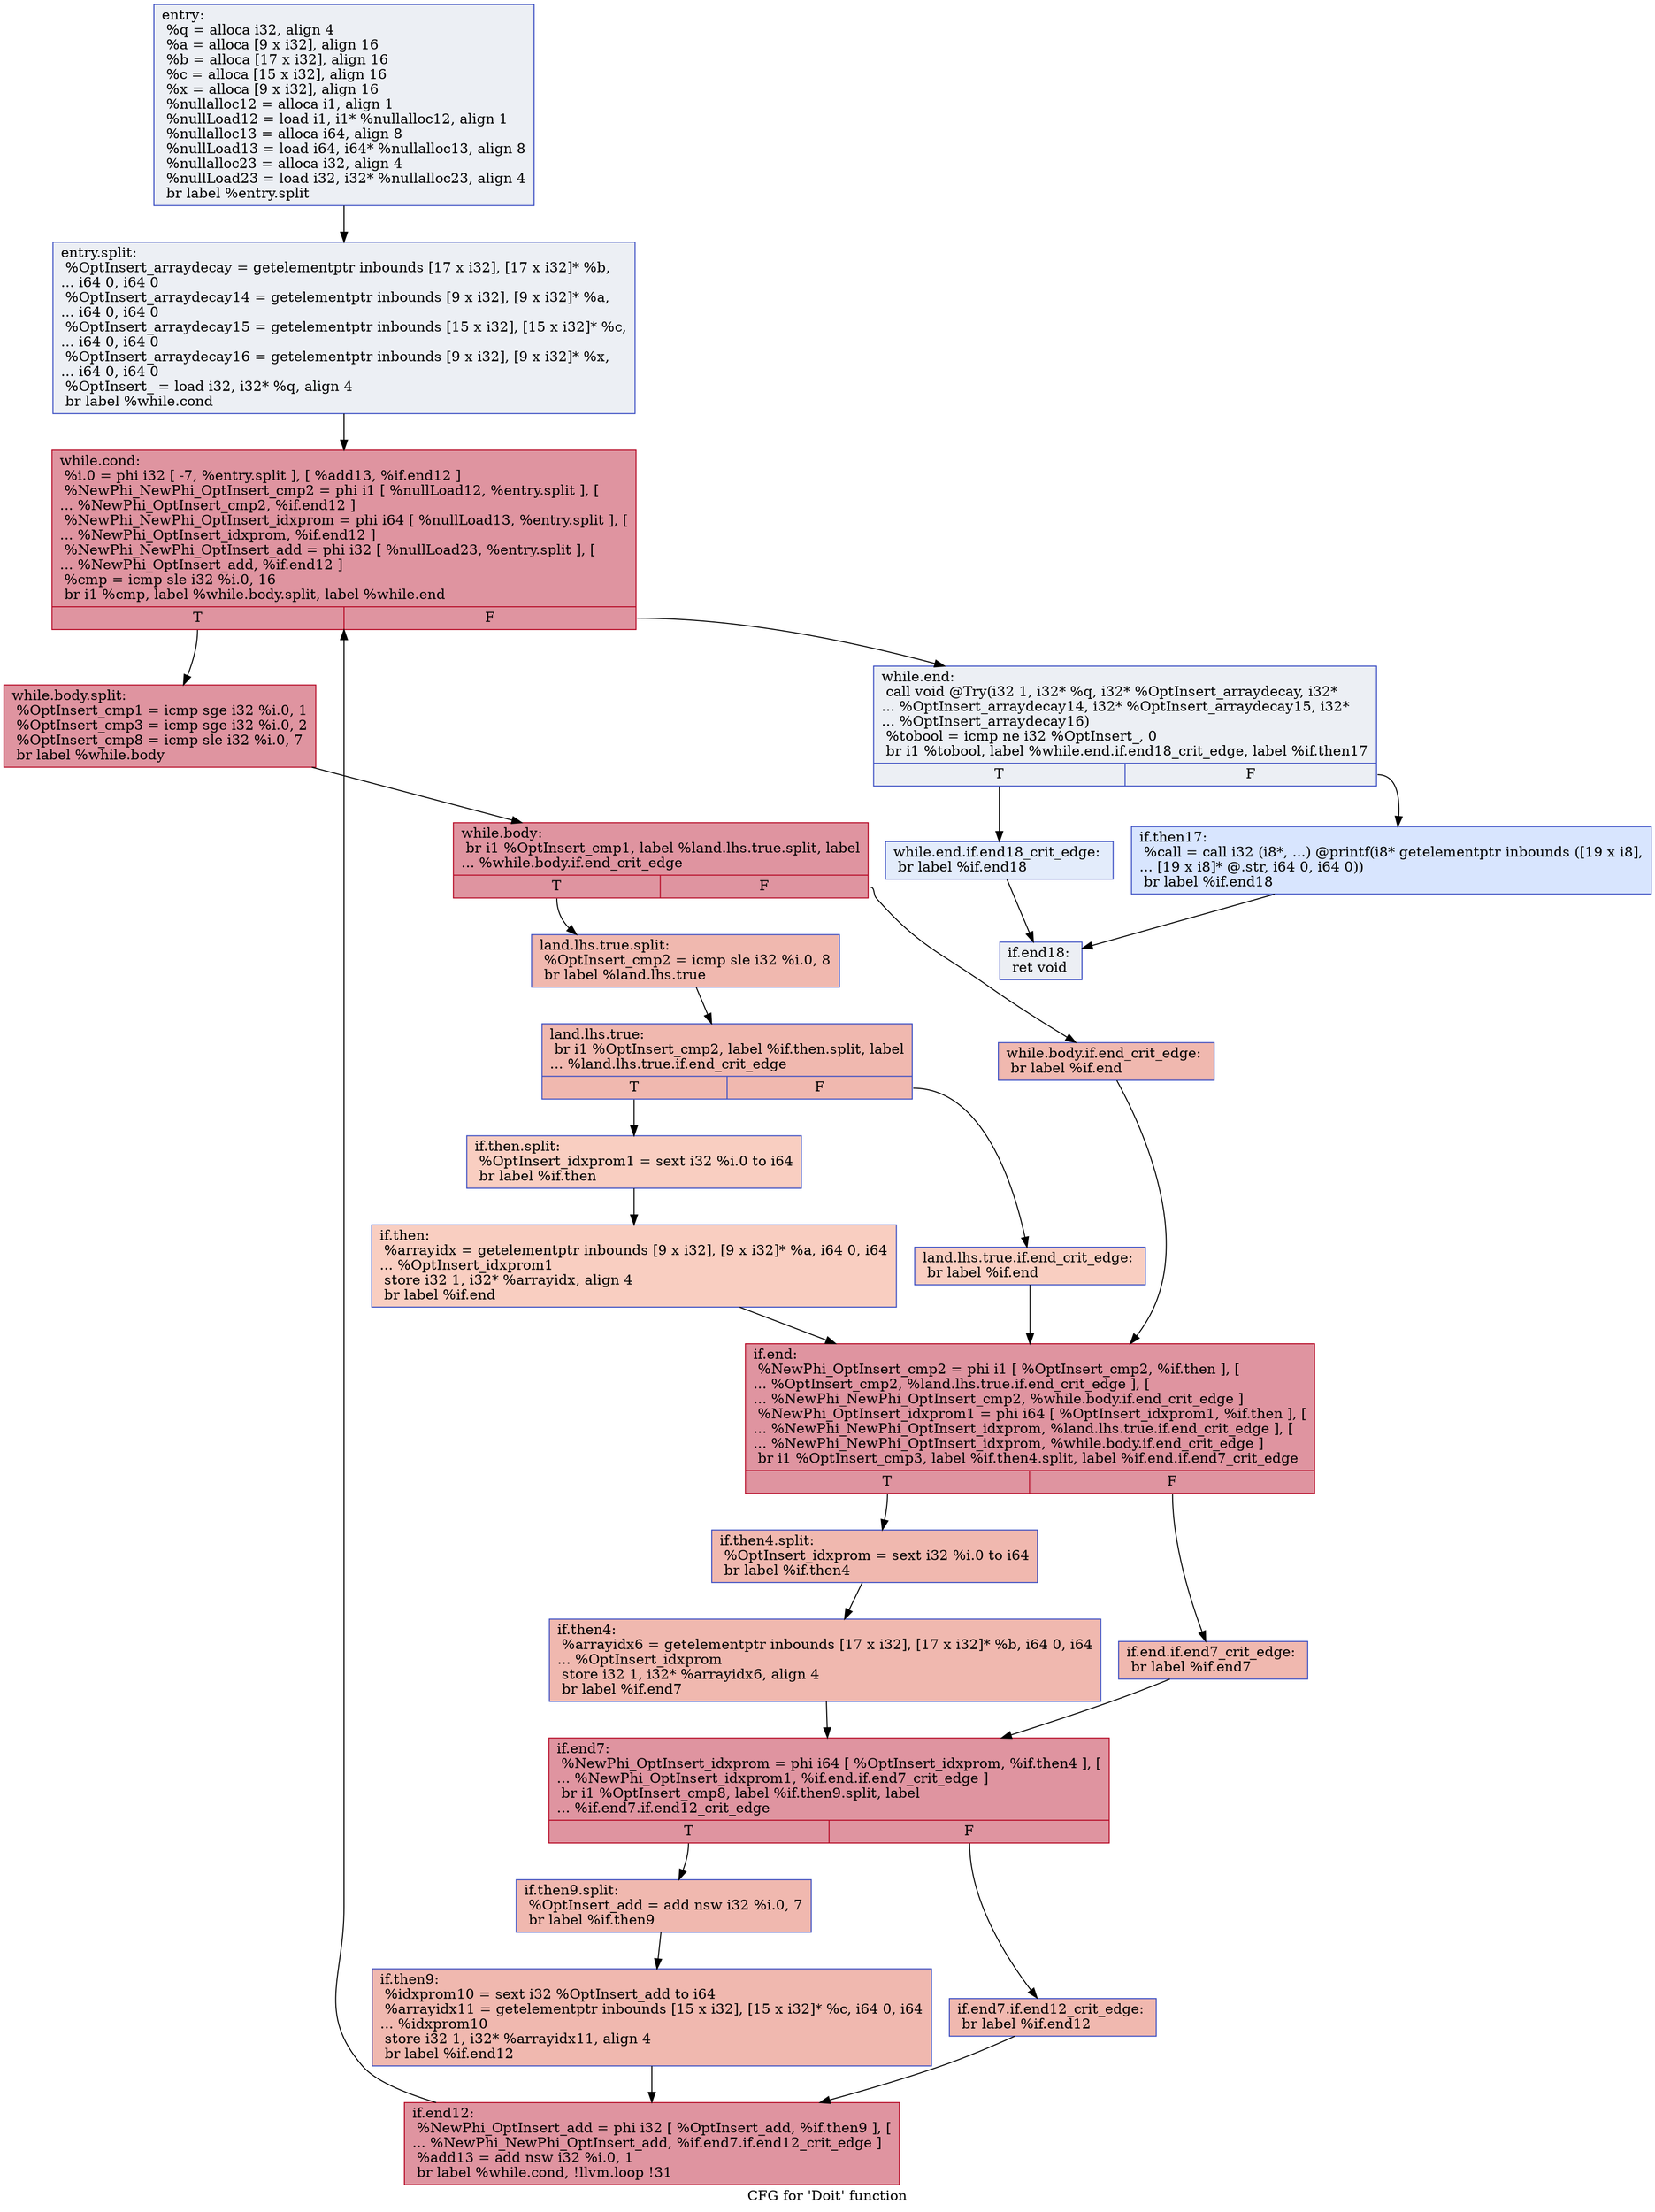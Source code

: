 digraph "CFG for 'Doit' function" {
	label="CFG for 'Doit' function";

	Node0x55c92b7ec7b0 [shape=record,color="#3d50c3ff", style=filled, fillcolor="#d4dbe670",label="{entry:\l  %q = alloca i32, align 4\l  %a = alloca [9 x i32], align 16\l  %b = alloca [17 x i32], align 16\l  %c = alloca [15 x i32], align 16\l  %x = alloca [9 x i32], align 16\l  %nullalloc12 = alloca i1, align 1\l  %nullLoad12 = load i1, i1* %nullalloc12, align 1\l  %nullalloc13 = alloca i64, align 8\l  %nullLoad13 = load i64, i64* %nullalloc13, align 8\l  %nullalloc23 = alloca i32, align 4\l  %nullLoad23 = load i32, i32* %nullalloc23, align 4\l  br label %entry.split\l}"];
	Node0x55c92b7ec7b0 -> Node0x55c92b7ee9b0;
	Node0x55c92b7ee9b0 [shape=record,color="#3d50c3ff", style=filled, fillcolor="#d4dbe670",label="{entry.split:                                      \l  %OptInsert_arraydecay = getelementptr inbounds [17 x i32], [17 x i32]* %b,\l... i64 0, i64 0\l  %OptInsert_arraydecay14 = getelementptr inbounds [9 x i32], [9 x i32]* %a,\l... i64 0, i64 0\l  %OptInsert_arraydecay15 = getelementptr inbounds [15 x i32], [15 x i32]* %c,\l... i64 0, i64 0\l  %OptInsert_arraydecay16 = getelementptr inbounds [9 x i32], [9 x i32]* %x,\l... i64 0, i64 0\l  %OptInsert_ = load i32, i32* %q, align 4\l  br label %while.cond\l}"];
	Node0x55c92b7ee9b0 -> Node0x55c92b7eea00;
	Node0x55c92b7eea00 [shape=record,color="#b70d28ff", style=filled, fillcolor="#b70d2870",label="{while.cond:                                       \l  %i.0 = phi i32 [ -7, %entry.split ], [ %add13, %if.end12 ]\l  %NewPhi_NewPhi_OptInsert_cmp2 = phi i1 [ %nullLoad12, %entry.split ], [\l... %NewPhi_OptInsert_cmp2, %if.end12 ]\l  %NewPhi_NewPhi_OptInsert_idxprom = phi i64 [ %nullLoad13, %entry.split ], [\l... %NewPhi_OptInsert_idxprom, %if.end12 ]\l  %NewPhi_NewPhi_OptInsert_add = phi i32 [ %nullLoad23, %entry.split ], [\l... %NewPhi_OptInsert_add, %if.end12 ]\l  %cmp = icmp sle i32 %i.0, 16\l  br i1 %cmp, label %while.body.split, label %while.end\l|{<s0>T|<s1>F}}"];
	Node0x55c92b7eea00:s0 -> Node0x55c92b7eea50;
	Node0x55c92b7eea00:s1 -> Node0x55c92b7eefa0;
	Node0x55c92b7eea50 [shape=record,color="#b70d28ff", style=filled, fillcolor="#b70d2870",label="{while.body.split:                                 \l  %OptInsert_cmp1 = icmp sge i32 %i.0, 1\l  %OptInsert_cmp3 = icmp sge i32 %i.0, 2\l  %OptInsert_cmp8 = icmp sle i32 %i.0, 7\l  br label %while.body\l}"];
	Node0x55c92b7eea50 -> Node0x55c92b7eeaa0;
	Node0x55c92b7eeaa0 [shape=record,color="#b70d28ff", style=filled, fillcolor="#b70d2870",label="{while.body:                                       \l  br i1 %OptInsert_cmp1, label %land.lhs.true.split, label\l... %while.body.if.end_crit_edge\l|{<s0>T|<s1>F}}"];
	Node0x55c92b7eeaa0:s0 -> Node0x55c92b7eeb40;
	Node0x55c92b7eeaa0:s1 -> Node0x55c92b7eeaf0;
	Node0x55c92b7eeaf0 [shape=record,color="#3d50c3ff", style=filled, fillcolor="#dc5d4a70",label="{while.body.if.end_crit_edge:                      \l  br label %if.end\l}"];
	Node0x55c92b7eeaf0 -> Node0x55c92b7eecd0;
	Node0x55c92b7eeb40 [shape=record,color="#3d50c3ff", style=filled, fillcolor="#dc5d4a70",label="{land.lhs.true.split:                              \l  %OptInsert_cmp2 = icmp sle i32 %i.0, 8\l  br label %land.lhs.true\l}"];
	Node0x55c92b7eeb40 -> Node0x55c92b7eeb90;
	Node0x55c92b7eeb90 [shape=record,color="#3d50c3ff", style=filled, fillcolor="#dc5d4a70",label="{land.lhs.true:                                    \l  br i1 %OptInsert_cmp2, label %if.then.split, label\l... %land.lhs.true.if.end_crit_edge\l|{<s0>T|<s1>F}}"];
	Node0x55c92b7eeb90:s0 -> Node0x55c92b7eec30;
	Node0x55c92b7eeb90:s1 -> Node0x55c92b7eebe0;
	Node0x55c92b7eebe0 [shape=record,color="#3d50c3ff", style=filled, fillcolor="#f2907270",label="{land.lhs.true.if.end_crit_edge:                   \l  br label %if.end\l}"];
	Node0x55c92b7eebe0 -> Node0x55c92b7eecd0;
	Node0x55c92b7eec30 [shape=record,color="#3d50c3ff", style=filled, fillcolor="#f2907270",label="{if.then.split:                                    \l  %OptInsert_idxprom1 = sext i32 %i.0 to i64\l  br label %if.then\l}"];
	Node0x55c92b7eec30 -> Node0x55c92b7eec80;
	Node0x55c92b7eec80 [shape=record,color="#3d50c3ff", style=filled, fillcolor="#f2907270",label="{if.then:                                          \l  %arrayidx = getelementptr inbounds [9 x i32], [9 x i32]* %a, i64 0, i64\l... %OptInsert_idxprom1\l  store i32 1, i32* %arrayidx, align 4\l  br label %if.end\l}"];
	Node0x55c92b7eec80 -> Node0x55c92b7eecd0;
	Node0x55c92b7eecd0 [shape=record,color="#b70d28ff", style=filled, fillcolor="#b70d2870",label="{if.end:                                           \l  %NewPhi_OptInsert_cmp2 = phi i1 [ %OptInsert_cmp2, %if.then ], [\l... %OptInsert_cmp2, %land.lhs.true.if.end_crit_edge ], [\l... %NewPhi_NewPhi_OptInsert_cmp2, %while.body.if.end_crit_edge ]\l  %NewPhi_OptInsert_idxprom1 = phi i64 [ %OptInsert_idxprom1, %if.then ], [\l... %NewPhi_NewPhi_OptInsert_idxprom, %land.lhs.true.if.end_crit_edge ], [\l... %NewPhi_NewPhi_OptInsert_idxprom, %while.body.if.end_crit_edge ]\l  br i1 %OptInsert_cmp3, label %if.then4.split, label %if.end.if.end7_crit_edge\l|{<s0>T|<s1>F}}"];
	Node0x55c92b7eecd0:s0 -> Node0x55c92b7eed70;
	Node0x55c92b7eecd0:s1 -> Node0x55c92b7eed20;
	Node0x55c92b7eed20 [shape=record,color="#3d50c3ff", style=filled, fillcolor="#dc5d4a70",label="{if.end.if.end7_crit_edge:                         \l  br label %if.end7\l}"];
	Node0x55c92b7eed20 -> Node0x55c92b7eee10;
	Node0x55c92b7eed70 [shape=record,color="#3d50c3ff", style=filled, fillcolor="#dc5d4a70",label="{if.then4.split:                                   \l  %OptInsert_idxprom = sext i32 %i.0 to i64\l  br label %if.then4\l}"];
	Node0x55c92b7eed70 -> Node0x55c92b7eedc0;
	Node0x55c92b7eedc0 [shape=record,color="#3d50c3ff", style=filled, fillcolor="#dc5d4a70",label="{if.then4:                                         \l  %arrayidx6 = getelementptr inbounds [17 x i32], [17 x i32]* %b, i64 0, i64\l... %OptInsert_idxprom\l  store i32 1, i32* %arrayidx6, align 4\l  br label %if.end7\l}"];
	Node0x55c92b7eedc0 -> Node0x55c92b7eee10;
	Node0x55c92b7eee10 [shape=record,color="#b70d28ff", style=filled, fillcolor="#b70d2870",label="{if.end7:                                          \l  %NewPhi_OptInsert_idxprom = phi i64 [ %OptInsert_idxprom, %if.then4 ], [\l... %NewPhi_OptInsert_idxprom1, %if.end.if.end7_crit_edge ]\l  br i1 %OptInsert_cmp8, label %if.then9.split, label\l... %if.end7.if.end12_crit_edge\l|{<s0>T|<s1>F}}"];
	Node0x55c92b7eee10:s0 -> Node0x55c92b7eeeb0;
	Node0x55c92b7eee10:s1 -> Node0x55c92b7eee60;
	Node0x55c92b7eee60 [shape=record,color="#3d50c3ff", style=filled, fillcolor="#dc5d4a70",label="{if.end7.if.end12_crit_edge:                       \l  br label %if.end12\l}"];
	Node0x55c92b7eee60 -> Node0x55c92b7eef50;
	Node0x55c92b7eeeb0 [shape=record,color="#3d50c3ff", style=filled, fillcolor="#dc5d4a70",label="{if.then9.split:                                   \l  %OptInsert_add = add nsw i32 %i.0, 7\l  br label %if.then9\l}"];
	Node0x55c92b7eeeb0 -> Node0x55c92b7eef00;
	Node0x55c92b7eef00 [shape=record,color="#3d50c3ff", style=filled, fillcolor="#dc5d4a70",label="{if.then9:                                         \l  %idxprom10 = sext i32 %OptInsert_add to i64\l  %arrayidx11 = getelementptr inbounds [15 x i32], [15 x i32]* %c, i64 0, i64\l... %idxprom10\l  store i32 1, i32* %arrayidx11, align 4\l  br label %if.end12\l}"];
	Node0x55c92b7eef00 -> Node0x55c92b7eef50;
	Node0x55c92b7eef50 [shape=record,color="#b70d28ff", style=filled, fillcolor="#b70d2870",label="{if.end12:                                         \l  %NewPhi_OptInsert_add = phi i32 [ %OptInsert_add, %if.then9 ], [\l... %NewPhi_NewPhi_OptInsert_add, %if.end7.if.end12_crit_edge ]\l  %add13 = add nsw i32 %i.0, 1\l  br label %while.cond, !llvm.loop !31\l}"];
	Node0x55c92b7eef50 -> Node0x55c92b7eea00;
	Node0x55c92b7eefa0 [shape=record,color="#3d50c3ff", style=filled, fillcolor="#d4dbe670",label="{while.end:                                        \l  call void @Try(i32 1, i32* %q, i32* %OptInsert_arraydecay, i32*\l... %OptInsert_arraydecay14, i32* %OptInsert_arraydecay15, i32*\l... %OptInsert_arraydecay16)\l  %tobool = icmp ne i32 %OptInsert_, 0\l  br i1 %tobool, label %while.end.if.end18_crit_edge, label %if.then17\l|{<s0>T|<s1>F}}"];
	Node0x55c92b7eefa0:s0 -> Node0x55c92b7eeff0;
	Node0x55c92b7eefa0:s1 -> Node0x55c92b7ef040;
	Node0x55c92b7eeff0 [shape=record,color="#3d50c3ff", style=filled, fillcolor="#bfd3f670",label="{while.end.if.end18_crit_edge:                     \l  br label %if.end18\l}"];
	Node0x55c92b7eeff0 -> Node0x55c92b7ef090;
	Node0x55c92b7ef040 [shape=record,color="#3d50c3ff", style=filled, fillcolor="#a7c5fe70",label="{if.then17:                                        \l  %call = call i32 (i8*, ...) @printf(i8* getelementptr inbounds ([19 x i8],\l... [19 x i8]* @.str, i64 0, i64 0))\l  br label %if.end18\l}"];
	Node0x55c92b7ef040 -> Node0x55c92b7ef090;
	Node0x55c92b7ef090 [shape=record,color="#3d50c3ff", style=filled, fillcolor="#d4dbe670",label="{if.end18:                                         \l  ret void\l}"];
}
